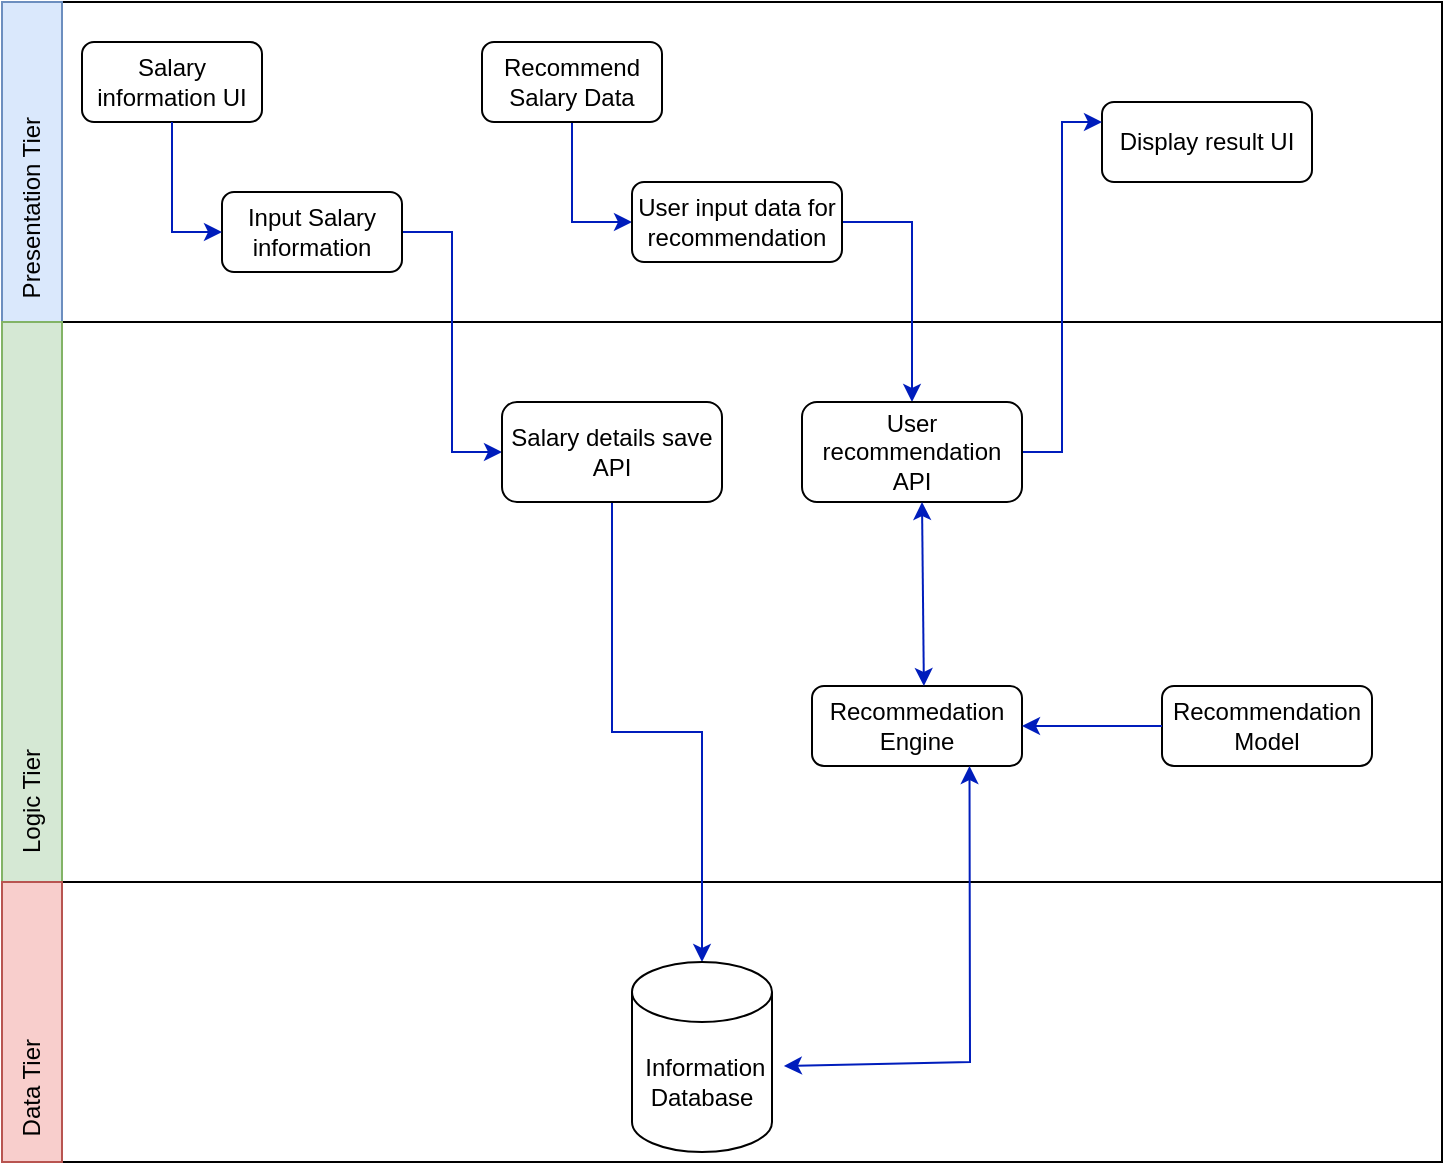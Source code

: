 <mxfile version="21.2.8" type="device">
  <diagram name="Page-1" id="jjewUvLtEGfqKPQVXPn4">
    <mxGraphModel dx="1036" dy="614" grid="1" gridSize="10" guides="1" tooltips="1" connect="1" arrows="1" fold="1" page="1" pageScale="1" pageWidth="827" pageHeight="1169" math="0" shadow="0">
      <root>
        <mxCell id="0" />
        <mxCell id="1" parent="0" />
        <mxCell id="-QbtbOqiUeDcJXs4TOYm-31" value="" style="rounded=0;whiteSpace=wrap;html=1;" parent="1" vertex="1">
          <mxGeometry x="80" y="520" width="720" height="140" as="geometry" />
        </mxCell>
        <mxCell id="-QbtbOqiUeDcJXs4TOYm-1" value="" style="rounded=0;whiteSpace=wrap;html=1;" parent="1" vertex="1">
          <mxGeometry x="80" y="80" width="720" height="160" as="geometry" />
        </mxCell>
        <mxCell id="-QbtbOqiUeDcJXs4TOYm-3" value="" style="rounded=0;whiteSpace=wrap;html=1;" parent="1" vertex="1">
          <mxGeometry x="80" y="240" width="720" height="280" as="geometry" />
        </mxCell>
        <mxCell id="-QbtbOqiUeDcJXs4TOYm-7" value="Presentation Tier&amp;nbsp; &amp;nbsp; &amp;nbsp; &amp;nbsp; &amp;nbsp; &amp;nbsp; &amp;nbsp;&amp;nbsp;" style="text;html=1;align=center;verticalAlign=middle;resizable=0;points=[];autosize=1;rotation=-90;strokeWidth=1;perimeterSpacing=4;fillColor=#dae8fc;strokeColor=#6c8ebf;" parent="1" vertex="1">
          <mxGeometry x="15" y="145" width="160" height="30" as="geometry" />
        </mxCell>
        <mxCell id="-QbtbOqiUeDcJXs4TOYm-8" value="Logic Tier&amp;nbsp; &amp;nbsp; &amp;nbsp; &amp;nbsp; &amp;nbsp; &amp;nbsp; &amp;nbsp; &amp;nbsp; &amp;nbsp; &amp;nbsp; &amp;nbsp; &amp;nbsp; &amp;nbsp; &amp;nbsp; &amp;nbsp; &amp;nbsp; &amp;nbsp; &amp;nbsp; &amp;nbsp; &amp;nbsp; &amp;nbsp; &amp;nbsp; &amp;nbsp; &amp;nbsp; &amp;nbsp; &amp;nbsp; &amp;nbsp; &amp;nbsp; &amp;nbsp; &amp;nbsp;&amp;nbsp;" style="text;html=1;align=center;verticalAlign=middle;resizable=0;points=[];autosize=1;strokeColor=#82b366;fillColor=#d5e8d4;rotation=-90;" parent="1" vertex="1">
          <mxGeometry x="-45" y="365" width="280" height="30" as="geometry" />
        </mxCell>
        <mxCell id="-QbtbOqiUeDcJXs4TOYm-12" value="Salary information UI" style="rounded=1;whiteSpace=wrap;html=1;strokeWidth=1;" parent="1" vertex="1">
          <mxGeometry x="120" y="100" width="90" height="40" as="geometry" />
        </mxCell>
        <mxCell id="-QbtbOqiUeDcJXs4TOYm-18" style="edgeStyle=orthogonalEdgeStyle;rounded=0;orthogonalLoop=1;jettySize=auto;html=1;exitX=0.5;exitY=1;exitDx=0;exitDy=0;entryX=0;entryY=0.5;entryDx=0;entryDy=0;fillColor=#0050ef;strokeColor=#001DBC;" parent="1" source="-QbtbOqiUeDcJXs4TOYm-13" target="-QbtbOqiUeDcJXs4TOYm-17" edge="1">
          <mxGeometry relative="1" as="geometry" />
        </mxCell>
        <mxCell id="-QbtbOqiUeDcJXs4TOYm-13" value="Recommend Salary Data" style="rounded=1;whiteSpace=wrap;html=1;strokeWidth=1;" parent="1" vertex="1">
          <mxGeometry x="320" y="100" width="90" height="40" as="geometry" />
        </mxCell>
        <mxCell id="-QbtbOqiUeDcJXs4TOYm-26" style="edgeStyle=orthogonalEdgeStyle;rounded=0;orthogonalLoop=1;jettySize=auto;html=1;exitX=1;exitY=0.5;exitDx=0;exitDy=0;entryX=0;entryY=0.5;entryDx=0;entryDy=0;fillColor=#0050ef;strokeColor=#001DBC;" parent="1" source="-QbtbOqiUeDcJXs4TOYm-15" target="-QbtbOqiUeDcJXs4TOYm-25" edge="1">
          <mxGeometry relative="1" as="geometry" />
        </mxCell>
        <mxCell id="-QbtbOqiUeDcJXs4TOYm-15" value="Input Salary information" style="rounded=1;whiteSpace=wrap;html=1;strokeWidth=1;" parent="1" vertex="1">
          <mxGeometry x="190" y="175" width="90" height="40" as="geometry" />
        </mxCell>
        <mxCell id="-QbtbOqiUeDcJXs4TOYm-16" value="" style="endArrow=classic;html=1;rounded=0;exitX=0.5;exitY=1;exitDx=0;exitDy=0;entryX=0;entryY=0.5;entryDx=0;entryDy=0;fillColor=#0050ef;strokeColor=#001DBC;" parent="1" source="-QbtbOqiUeDcJXs4TOYm-12" target="-QbtbOqiUeDcJXs4TOYm-15" edge="1">
          <mxGeometry width="50" height="50" relative="1" as="geometry">
            <mxPoint x="390" y="330" as="sourcePoint" />
            <mxPoint x="440" y="280" as="targetPoint" />
            <Array as="points">
              <mxPoint x="165" y="195" />
            </Array>
          </mxGeometry>
        </mxCell>
        <mxCell id="-QbtbOqiUeDcJXs4TOYm-22" style="edgeStyle=orthogonalEdgeStyle;rounded=0;orthogonalLoop=1;jettySize=auto;html=1;exitX=1;exitY=0.5;exitDx=0;exitDy=0;fillColor=#0050ef;strokeColor=#001DBC;" parent="1" source="-QbtbOqiUeDcJXs4TOYm-17" target="-QbtbOqiUeDcJXs4TOYm-20" edge="1">
          <mxGeometry relative="1" as="geometry" />
        </mxCell>
        <mxCell id="-QbtbOqiUeDcJXs4TOYm-17" value="User input data for recommendation" style="rounded=1;whiteSpace=wrap;html=1;strokeWidth=1;" parent="1" vertex="1">
          <mxGeometry x="395" y="170" width="105" height="40" as="geometry" />
        </mxCell>
        <mxCell id="-QbtbOqiUeDcJXs4TOYm-19" value="Display result UI" style="rounded=1;whiteSpace=wrap;html=1;strokeWidth=1;" parent="1" vertex="1">
          <mxGeometry x="630" y="130" width="105" height="40" as="geometry" />
        </mxCell>
        <mxCell id="-QbtbOqiUeDcJXs4TOYm-23" style="edgeStyle=orthogonalEdgeStyle;rounded=0;orthogonalLoop=1;jettySize=auto;html=1;exitX=1;exitY=0.5;exitDx=0;exitDy=0;entryX=0;entryY=0.25;entryDx=0;entryDy=0;fillColor=#0050ef;strokeColor=#001DBC;" parent="1" source="-QbtbOqiUeDcJXs4TOYm-20" target="-QbtbOqiUeDcJXs4TOYm-19" edge="1">
          <mxGeometry relative="1" as="geometry" />
        </mxCell>
        <mxCell id="-QbtbOqiUeDcJXs4TOYm-20" value="User recommendation API" style="rounded=1;whiteSpace=wrap;html=1;strokeWidth=1;" parent="1" vertex="1">
          <mxGeometry x="480" y="280" width="110" height="50" as="geometry" />
        </mxCell>
        <mxCell id="-QbtbOqiUeDcJXs4TOYm-24" value="Recommedation Engine" style="rounded=1;whiteSpace=wrap;html=1;strokeWidth=1;" parent="1" vertex="1">
          <mxGeometry x="485" y="422" width="105" height="40" as="geometry" />
        </mxCell>
        <mxCell id="-QbtbOqiUeDcJXs4TOYm-36" style="edgeStyle=orthogonalEdgeStyle;rounded=0;orthogonalLoop=1;jettySize=auto;html=1;exitX=0.5;exitY=1;exitDx=0;exitDy=0;fillColor=#0050ef;strokeColor=#001DBC;" parent="1" source="-QbtbOqiUeDcJXs4TOYm-25" target="-QbtbOqiUeDcJXs4TOYm-32" edge="1">
          <mxGeometry relative="1" as="geometry" />
        </mxCell>
        <mxCell id="-QbtbOqiUeDcJXs4TOYm-25" value="Salary details save API" style="rounded=1;whiteSpace=wrap;html=1;strokeWidth=1;" parent="1" vertex="1">
          <mxGeometry x="330" y="280" width="110" height="50" as="geometry" />
        </mxCell>
        <mxCell id="-QbtbOqiUeDcJXs4TOYm-28" value="" style="endArrow=classic;startArrow=classic;html=1;rounded=0;fillColor=#0050ef;strokeColor=#001DBC;" parent="1" edge="1">
          <mxGeometry width="50" height="50" relative="1" as="geometry">
            <mxPoint x="540.946" y="422" as="sourcePoint" />
            <mxPoint x="540" y="330" as="targetPoint" />
          </mxGeometry>
        </mxCell>
        <mxCell id="-QbtbOqiUeDcJXs4TOYm-32" value="&amp;nbsp;Information&lt;br&gt;Database" style="shape=cylinder3;whiteSpace=wrap;html=1;boundedLbl=1;backgroundOutline=1;size=15;strokeWidth=1;" parent="1" vertex="1">
          <mxGeometry x="395" y="560" width="70" height="95" as="geometry" />
        </mxCell>
        <mxCell id="-QbtbOqiUeDcJXs4TOYm-40" value="Data Tier&amp;nbsp; &amp;nbsp; &amp;nbsp; &amp;nbsp; &amp;nbsp; &amp;nbsp; &amp;nbsp; &amp;nbsp; &amp;nbsp; &amp;nbsp;&amp;nbsp;" style="text;html=1;align=center;verticalAlign=middle;resizable=0;points=[];autosize=1;rotation=-90;strokeWidth=1;perimeterSpacing=4;fillColor=#f8cecc;strokeColor=#b85450;" parent="1" vertex="1">
          <mxGeometry x="25" y="575" width="140" height="30" as="geometry" />
        </mxCell>
        <mxCell id="V70_8jW7DyOgHduI29x1-1" value="Recommendation Model" style="rounded=1;whiteSpace=wrap;html=1;strokeWidth=1;" vertex="1" parent="1">
          <mxGeometry x="660" y="422" width="105" height="40" as="geometry" />
        </mxCell>
        <mxCell id="V70_8jW7DyOgHduI29x1-2" style="edgeStyle=orthogonalEdgeStyle;rounded=0;orthogonalLoop=1;jettySize=auto;html=1;entryX=1;entryY=0.5;entryDx=0;entryDy=0;fillColor=#0050ef;strokeColor=#001DBC;exitX=0;exitY=0.5;exitDx=0;exitDy=0;" edge="1" parent="1" source="V70_8jW7DyOgHduI29x1-1" target="-QbtbOqiUeDcJXs4TOYm-24">
          <mxGeometry relative="1" as="geometry">
            <mxPoint x="610" y="442" as="sourcePoint" />
            <mxPoint x="405" y="200" as="targetPoint" />
          </mxGeometry>
        </mxCell>
        <mxCell id="V70_8jW7DyOgHduI29x1-4" value="" style="endArrow=classic;startArrow=classic;html=1;rounded=0;fillColor=#0050ef;strokeColor=#001DBC;entryX=0.75;entryY=1;entryDx=0;entryDy=0;" edge="1" parent="1" target="-QbtbOqiUeDcJXs4TOYm-24">
          <mxGeometry width="50" height="50" relative="1" as="geometry">
            <mxPoint x="470.946" y="612" as="sourcePoint" />
            <mxPoint x="470" y="520" as="targetPoint" />
            <Array as="points">
              <mxPoint x="564" y="610" />
            </Array>
          </mxGeometry>
        </mxCell>
      </root>
    </mxGraphModel>
  </diagram>
</mxfile>
